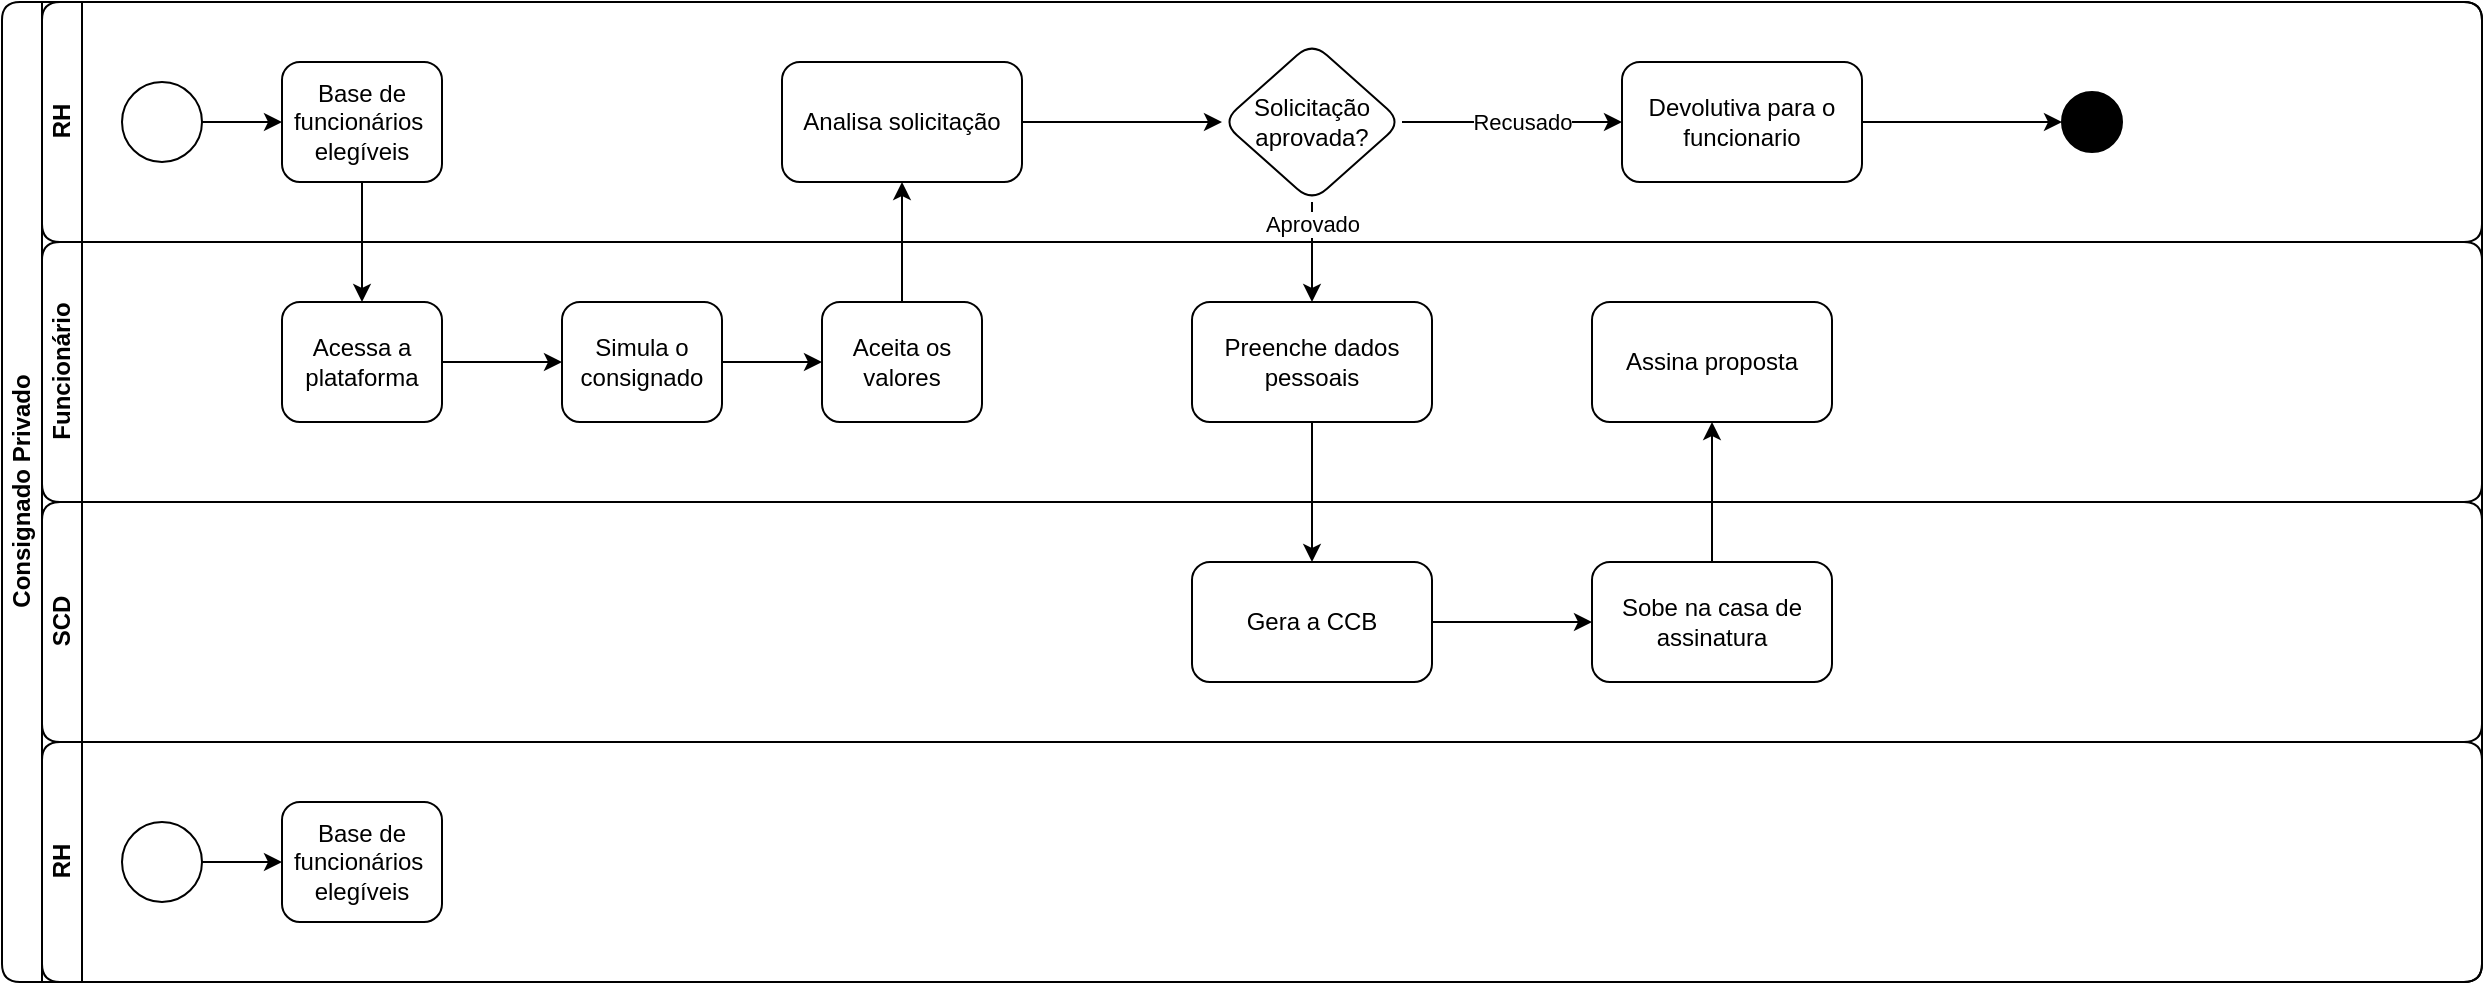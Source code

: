 <mxfile version="24.7.7">
  <diagram id="prtHgNgQTEPvFCAcTncT" name="Page-1">
    <mxGraphModel dx="1075" dy="471" grid="1" gridSize="10" guides="1" tooltips="1" connect="1" arrows="1" fold="1" page="1" pageScale="1" pageWidth="827" pageHeight="1169" math="0" shadow="0">
      <root>
        <mxCell id="0" />
        <mxCell id="1" parent="0" />
        <mxCell id="dNxyNK7c78bLwvsdeMH5-19" value="Consignado Privado" style="swimlane;html=1;childLayout=stackLayout;resizeParent=1;resizeParentMax=0;horizontal=0;startSize=20;horizontalStack=0;rounded=1;" parent="1" vertex="1">
          <mxGeometry x="40" y="40" width="1240" height="490" as="geometry">
            <mxRectangle x="40" y="40" width="40" height="140" as="alternateBounds" />
          </mxGeometry>
        </mxCell>
        <mxCell id="dNxyNK7c78bLwvsdeMH5-20" value="RH" style="swimlane;html=1;startSize=20;horizontal=0;rounded=1;" parent="dNxyNK7c78bLwvsdeMH5-19" vertex="1">
          <mxGeometry x="20" width="1220" height="120" as="geometry" />
        </mxCell>
        <mxCell id="dNxyNK7c78bLwvsdeMH5-25" value="" style="edgeStyle=orthogonalEdgeStyle;rounded=1;orthogonalLoop=1;jettySize=auto;html=1;" parent="dNxyNK7c78bLwvsdeMH5-20" source="dNxyNK7c78bLwvsdeMH5-23" target="dNxyNK7c78bLwvsdeMH5-24" edge="1">
          <mxGeometry relative="1" as="geometry" />
        </mxCell>
        <mxCell id="dNxyNK7c78bLwvsdeMH5-23" value="" style="ellipse;whiteSpace=wrap;html=1;rounded=1;" parent="dNxyNK7c78bLwvsdeMH5-20" vertex="1">
          <mxGeometry x="40" y="40" width="40" height="40" as="geometry" />
        </mxCell>
        <mxCell id="dNxyNK7c78bLwvsdeMH5-24" value="Base de funcionários&amp;nbsp; elegíveis" style="rounded=1;whiteSpace=wrap;html=1;fontFamily=Helvetica;fontSize=12;fontColor=#000000;align=center;" parent="dNxyNK7c78bLwvsdeMH5-20" vertex="1">
          <mxGeometry x="120" y="30" width="80" height="60" as="geometry" />
        </mxCell>
        <mxCell id="YADt3aw7uXpeILule24l-17" value="" style="edgeStyle=orthogonalEdgeStyle;rounded=0;orthogonalLoop=1;jettySize=auto;html=1;" edge="1" parent="dNxyNK7c78bLwvsdeMH5-20" source="YADt3aw7uXpeILule24l-10" target="YADt3aw7uXpeILule24l-16">
          <mxGeometry relative="1" as="geometry" />
        </mxCell>
        <mxCell id="YADt3aw7uXpeILule24l-10" value="Analisa solicitação" style="rounded=1;whiteSpace=wrap;html=1;" vertex="1" parent="dNxyNK7c78bLwvsdeMH5-20">
          <mxGeometry x="370" y="30" width="120" height="60" as="geometry" />
        </mxCell>
        <mxCell id="YADt3aw7uXpeILule24l-22" value="" style="edgeStyle=orthogonalEdgeStyle;rounded=0;orthogonalLoop=1;jettySize=auto;html=1;" edge="1" parent="dNxyNK7c78bLwvsdeMH5-20" source="YADt3aw7uXpeILule24l-16" target="YADt3aw7uXpeILule24l-21">
          <mxGeometry relative="1" as="geometry" />
        </mxCell>
        <mxCell id="YADt3aw7uXpeILule24l-23" value="Recusado" style="edgeLabel;html=1;align=center;verticalAlign=middle;resizable=0;points=[];" vertex="1" connectable="0" parent="YADt3aw7uXpeILule24l-22">
          <mxGeometry x="0.349" y="1" relative="1" as="geometry">
            <mxPoint x="-14" y="1" as="offset" />
          </mxGeometry>
        </mxCell>
        <mxCell id="YADt3aw7uXpeILule24l-16" value="Solicitação aprovada?" style="rhombus;whiteSpace=wrap;html=1;rounded=1;" vertex="1" parent="dNxyNK7c78bLwvsdeMH5-20">
          <mxGeometry x="590" y="20" width="90" height="80" as="geometry" />
        </mxCell>
        <mxCell id="YADt3aw7uXpeILule24l-28" value="" style="edgeStyle=orthogonalEdgeStyle;rounded=0;orthogonalLoop=1;jettySize=auto;html=1;" edge="1" parent="dNxyNK7c78bLwvsdeMH5-20" source="YADt3aw7uXpeILule24l-21" target="YADt3aw7uXpeILule24l-27">
          <mxGeometry relative="1" as="geometry" />
        </mxCell>
        <mxCell id="YADt3aw7uXpeILule24l-21" value="Devolutiva para o funcionario" style="whiteSpace=wrap;html=1;rounded=1;" vertex="1" parent="dNxyNK7c78bLwvsdeMH5-20">
          <mxGeometry x="790" y="30" width="120" height="60" as="geometry" />
        </mxCell>
        <mxCell id="YADt3aw7uXpeILule24l-27" value="" style="ellipse;whiteSpace=wrap;html=1;rounded=1;fillColor=#000000;" vertex="1" parent="dNxyNK7c78bLwvsdeMH5-20">
          <mxGeometry x="1010" y="45" width="30" height="30" as="geometry" />
        </mxCell>
        <mxCell id="dNxyNK7c78bLwvsdeMH5-21" value="Funcionário" style="swimlane;html=1;startSize=20;horizontal=0;rounded=1;" parent="dNxyNK7c78bLwvsdeMH5-19" vertex="1">
          <mxGeometry x="20" y="120" width="1220" height="130" as="geometry">
            <mxRectangle x="20" y="120" width="760" height="30" as="alternateBounds" />
          </mxGeometry>
        </mxCell>
        <mxCell id="dNxyNK7c78bLwvsdeMH5-29" value="" style="edgeStyle=orthogonalEdgeStyle;rounded=1;orthogonalLoop=1;jettySize=auto;html=1;endArrow=classic;endFill=1;" parent="dNxyNK7c78bLwvsdeMH5-21" source="dNxyNK7c78bLwvsdeMH5-26" edge="1">
          <mxGeometry relative="1" as="geometry">
            <mxPoint x="260" y="60" as="targetPoint" />
          </mxGeometry>
        </mxCell>
        <mxCell id="dNxyNK7c78bLwvsdeMH5-26" value="Acessa a plataforma" style="rounded=1;whiteSpace=wrap;html=1;fontFamily=Helvetica;fontSize=12;fontColor=#000000;align=center;" parent="dNxyNK7c78bLwvsdeMH5-21" vertex="1">
          <mxGeometry x="120" y="30" width="80" height="60" as="geometry" />
        </mxCell>
        <mxCell id="YADt3aw7uXpeILule24l-9" value="" style="edgeStyle=orthogonalEdgeStyle;rounded=0;orthogonalLoop=1;jettySize=auto;html=1;" edge="1" parent="dNxyNK7c78bLwvsdeMH5-21" source="dNxyNK7c78bLwvsdeMH5-34" target="YADt3aw7uXpeILule24l-6">
          <mxGeometry relative="1" as="geometry" />
        </mxCell>
        <mxCell id="dNxyNK7c78bLwvsdeMH5-34" value="Simula o consignado" style="rounded=1;whiteSpace=wrap;html=1;fontFamily=Helvetica;fontSize=12;fontColor=#000000;align=center;" parent="dNxyNK7c78bLwvsdeMH5-21" vertex="1">
          <mxGeometry x="260" y="30" width="80" height="60" as="geometry" />
        </mxCell>
        <mxCell id="YADt3aw7uXpeILule24l-6" value="Aceita os valores" style="rounded=1;whiteSpace=wrap;html=1;fontFamily=Helvetica;fontSize=12;fontColor=#000000;align=center;" vertex="1" parent="dNxyNK7c78bLwvsdeMH5-21">
          <mxGeometry x="390" y="30" width="80" height="60" as="geometry" />
        </mxCell>
        <mxCell id="YADt3aw7uXpeILule24l-18" value="Preenche dados pessoais" style="whiteSpace=wrap;html=1;rounded=1;" vertex="1" parent="dNxyNK7c78bLwvsdeMH5-21">
          <mxGeometry x="575" y="30" width="120" height="60" as="geometry" />
        </mxCell>
        <mxCell id="YADt3aw7uXpeILule24l-25" value="Assina proposta" style="whiteSpace=wrap;html=1;rounded=1;" vertex="1" parent="dNxyNK7c78bLwvsdeMH5-21">
          <mxGeometry x="775" y="30" width="120" height="60" as="geometry" />
        </mxCell>
        <mxCell id="dNxyNK7c78bLwvsdeMH5-22" value="SCD" style="swimlane;html=1;startSize=20;horizontal=0;rounded=1;" parent="dNxyNK7c78bLwvsdeMH5-19" vertex="1">
          <mxGeometry x="20" y="250" width="1220" height="120" as="geometry" />
        </mxCell>
        <mxCell id="YADt3aw7uXpeILule24l-33" value="" style="edgeStyle=orthogonalEdgeStyle;rounded=0;orthogonalLoop=1;jettySize=auto;html=1;" edge="1" parent="dNxyNK7c78bLwvsdeMH5-22" source="YADt3aw7uXpeILule24l-29" target="YADt3aw7uXpeILule24l-32">
          <mxGeometry relative="1" as="geometry" />
        </mxCell>
        <mxCell id="YADt3aw7uXpeILule24l-29" value="Gera a CCB" style="whiteSpace=wrap;html=1;rounded=1;" vertex="1" parent="dNxyNK7c78bLwvsdeMH5-22">
          <mxGeometry x="575" y="30" width="120" height="60" as="geometry" />
        </mxCell>
        <mxCell id="YADt3aw7uXpeILule24l-32" value="Sobe na casa de assinatura" style="whiteSpace=wrap;html=1;rounded=1;" vertex="1" parent="dNxyNK7c78bLwvsdeMH5-22">
          <mxGeometry x="775" y="30" width="120" height="60" as="geometry" />
        </mxCell>
        <mxCell id="YADt3aw7uXpeILule24l-1" value="RH" style="swimlane;html=1;startSize=20;horizontal=0;rounded=1;" vertex="1" parent="dNxyNK7c78bLwvsdeMH5-19">
          <mxGeometry x="20" y="370" width="1220" height="120" as="geometry" />
        </mxCell>
        <mxCell id="YADt3aw7uXpeILule24l-2" value="" style="edgeStyle=orthogonalEdgeStyle;rounded=1;orthogonalLoop=1;jettySize=auto;html=1;" edge="1" parent="YADt3aw7uXpeILule24l-1" source="YADt3aw7uXpeILule24l-3" target="YADt3aw7uXpeILule24l-4">
          <mxGeometry relative="1" as="geometry" />
        </mxCell>
        <mxCell id="YADt3aw7uXpeILule24l-3" value="" style="ellipse;whiteSpace=wrap;html=1;rounded=1;" vertex="1" parent="YADt3aw7uXpeILule24l-1">
          <mxGeometry x="40" y="40" width="40" height="40" as="geometry" />
        </mxCell>
        <mxCell id="YADt3aw7uXpeILule24l-4" value="Base de funcionários&amp;nbsp; elegíveis" style="rounded=1;whiteSpace=wrap;html=1;fontFamily=Helvetica;fontSize=12;fontColor=#000000;align=center;" vertex="1" parent="YADt3aw7uXpeILule24l-1">
          <mxGeometry x="120" y="30" width="80" height="60" as="geometry" />
        </mxCell>
        <mxCell id="YADt3aw7uXpeILule24l-11" value="" style="edgeStyle=orthogonalEdgeStyle;rounded=0;orthogonalLoop=1;jettySize=auto;html=1;" edge="1" parent="dNxyNK7c78bLwvsdeMH5-19" source="YADt3aw7uXpeILule24l-6" target="YADt3aw7uXpeILule24l-10">
          <mxGeometry relative="1" as="geometry" />
        </mxCell>
        <mxCell id="YADt3aw7uXpeILule24l-12" value="" style="edgeStyle=orthogonalEdgeStyle;rounded=0;orthogonalLoop=1;jettySize=auto;html=1;" edge="1" parent="dNxyNK7c78bLwvsdeMH5-19" source="dNxyNK7c78bLwvsdeMH5-24" target="dNxyNK7c78bLwvsdeMH5-26">
          <mxGeometry relative="1" as="geometry" />
        </mxCell>
        <mxCell id="YADt3aw7uXpeILule24l-19" value="" style="edgeStyle=orthogonalEdgeStyle;rounded=0;orthogonalLoop=1;jettySize=auto;html=1;" edge="1" parent="dNxyNK7c78bLwvsdeMH5-19" source="YADt3aw7uXpeILule24l-16" target="YADt3aw7uXpeILule24l-18">
          <mxGeometry relative="1" as="geometry" />
        </mxCell>
        <mxCell id="YADt3aw7uXpeILule24l-20" value="Aprovado" style="edgeLabel;html=1;align=center;verticalAlign=middle;resizable=0;points=[];" vertex="1" connectable="0" parent="YADt3aw7uXpeILule24l-19">
          <mxGeometry x="0.513" y="-2" relative="1" as="geometry">
            <mxPoint x="2" y="-27" as="offset" />
          </mxGeometry>
        </mxCell>
        <mxCell id="YADt3aw7uXpeILule24l-31" value="" style="edgeStyle=orthogonalEdgeStyle;rounded=0;orthogonalLoop=1;jettySize=auto;html=1;" edge="1" parent="dNxyNK7c78bLwvsdeMH5-19" source="YADt3aw7uXpeILule24l-18" target="YADt3aw7uXpeILule24l-29">
          <mxGeometry relative="1" as="geometry" />
        </mxCell>
        <mxCell id="YADt3aw7uXpeILule24l-34" value="" style="edgeStyle=orthogonalEdgeStyle;rounded=0;orthogonalLoop=1;jettySize=auto;html=1;" edge="1" parent="dNxyNK7c78bLwvsdeMH5-19" source="YADt3aw7uXpeILule24l-32" target="YADt3aw7uXpeILule24l-25">
          <mxGeometry relative="1" as="geometry" />
        </mxCell>
      </root>
    </mxGraphModel>
  </diagram>
</mxfile>
